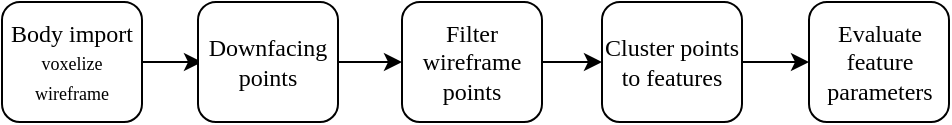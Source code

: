 <mxfile version="22.0.4" type="github">
  <diagram name="Page-1" id="YIrYj6rQIuRGWkGWHnK4">
    <mxGraphModel dx="782" dy="807" grid="0" gridSize="10" guides="1" tooltips="1" connect="1" arrows="1" fold="1" page="1" pageScale="1" pageWidth="827" pageHeight="1169" math="0" shadow="0">
      <root>
        <mxCell id="0" />
        <mxCell id="1" parent="0" />
        <mxCell id="gW-TxoKW5Yqw03nrLA6E-1" value="" style="edgeStyle=orthogonalEdgeStyle;rounded=0;orthogonalLoop=1;jettySize=auto;html=1;verticalAlign=middle;" edge="1" parent="1" source="gW-TxoKW5Yqw03nrLA6E-16">
          <mxGeometry relative="1" as="geometry">
            <mxPoint x="110" y="60" as="targetPoint" />
          </mxGeometry>
        </mxCell>
        <mxCell id="gW-TxoKW5Yqw03nrLA6E-32" value="" style="edgeStyle=orthogonalEdgeStyle;rounded=0;orthogonalLoop=1;jettySize=auto;html=1;verticalAlign=middle;" edge="1" parent="1" source="gW-TxoKW5Yqw03nrLA6E-29" target="gW-TxoKW5Yqw03nrLA6E-31">
          <mxGeometry relative="1" as="geometry" />
        </mxCell>
        <mxCell id="gW-TxoKW5Yqw03nrLA6E-29" value="Filter wireframe points" style="rounded=1;whiteSpace=wrap;html=1;fontFamily=Times New Roman;verticalAlign=middle;" vertex="1" parent="1">
          <mxGeometry x="210" y="30" width="70" height="60" as="geometry" />
        </mxCell>
        <mxCell id="gW-TxoKW5Yqw03nrLA6E-30" value="" style="edgeStyle=orthogonalEdgeStyle;rounded=0;orthogonalLoop=1;jettySize=auto;html=1;verticalAlign=middle;" edge="1" parent="1" source="gW-TxoKW5Yqw03nrLA6E-27" target="gW-TxoKW5Yqw03nrLA6E-29">
          <mxGeometry relative="1" as="geometry" />
        </mxCell>
        <mxCell id="gW-TxoKW5Yqw03nrLA6E-34" value="" style="edgeStyle=orthogonalEdgeStyle;rounded=0;orthogonalLoop=1;jettySize=auto;html=1;verticalAlign=middle;" edge="1" parent="1" source="gW-TxoKW5Yqw03nrLA6E-31" target="gW-TxoKW5Yqw03nrLA6E-33">
          <mxGeometry relative="1" as="geometry" />
        </mxCell>
        <mxCell id="gW-TxoKW5Yqw03nrLA6E-31" value="Cluster points to features" style="rounded=1;whiteSpace=wrap;html=1;fontFamily=Times New Roman;verticalAlign=middle;" vertex="1" parent="1">
          <mxGeometry x="310" y="30" width="70" height="60" as="geometry" />
        </mxCell>
        <mxCell id="gW-TxoKW5Yqw03nrLA6E-33" value="Evaluate feature parameters" style="rounded=1;whiteSpace=wrap;html=1;fontFamily=Times New Roman;verticalAlign=middle;" vertex="1" parent="1">
          <mxGeometry x="413.5" y="30" width="70" height="60" as="geometry" />
        </mxCell>
        <mxCell id="gW-TxoKW5Yqw03nrLA6E-27" value="Downfacing points" style="rounded=1;whiteSpace=wrap;html=1;fontFamily=Times New Roman;verticalAlign=middle;" vertex="1" parent="1">
          <mxGeometry x="108" y="30" width="70" height="60" as="geometry" />
        </mxCell>
        <mxCell id="gW-TxoKW5Yqw03nrLA6E-14" value="" style="group;verticalAlign=middle;" vertex="1" connectable="0" parent="1">
          <mxGeometry x="10" y="30" width="70" height="60" as="geometry" />
        </mxCell>
        <mxCell id="gW-TxoKW5Yqw03nrLA6E-15" value="" style="group;verticalAlign=middle;" vertex="1" connectable="0" parent="gW-TxoKW5Yqw03nrLA6E-14">
          <mxGeometry width="70" height="60" as="geometry" />
        </mxCell>
        <mxCell id="gW-TxoKW5Yqw03nrLA6E-16" value="Body import&lt;br&gt;&lt;font style=&quot;font-size: 9px;&quot;&gt;voxelize&lt;br&gt;wireframe&lt;/font&gt;" style="rounded=1;whiteSpace=wrap;html=1;fontFamily=Times New Roman;verticalAlign=middle;" vertex="1" parent="gW-TxoKW5Yqw03nrLA6E-15">
          <mxGeometry width="70" height="60" as="geometry" />
        </mxCell>
      </root>
    </mxGraphModel>
  </diagram>
</mxfile>

